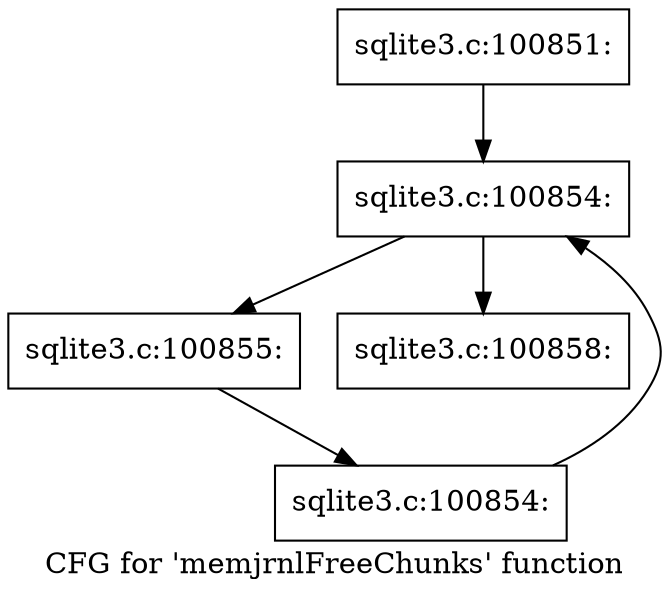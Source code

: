 digraph "CFG for 'memjrnlFreeChunks' function" {
	label="CFG for 'memjrnlFreeChunks' function";

	Node0x55c0f5ecba90 [shape=record,label="{sqlite3.c:100851:}"];
	Node0x55c0f5ecba90 -> Node0x55c0f73519f0;
	Node0x55c0f73519f0 [shape=record,label="{sqlite3.c:100854:}"];
	Node0x55c0f73519f0 -> Node0x55c0f73522a0;
	Node0x55c0f73519f0 -> Node0x55c0f7351600;
	Node0x55c0f73522a0 [shape=record,label="{sqlite3.c:100855:}"];
	Node0x55c0f73522a0 -> Node0x55c0f7352210;
	Node0x55c0f7352210 [shape=record,label="{sqlite3.c:100854:}"];
	Node0x55c0f7352210 -> Node0x55c0f73519f0;
	Node0x55c0f7351600 [shape=record,label="{sqlite3.c:100858:}"];
}

